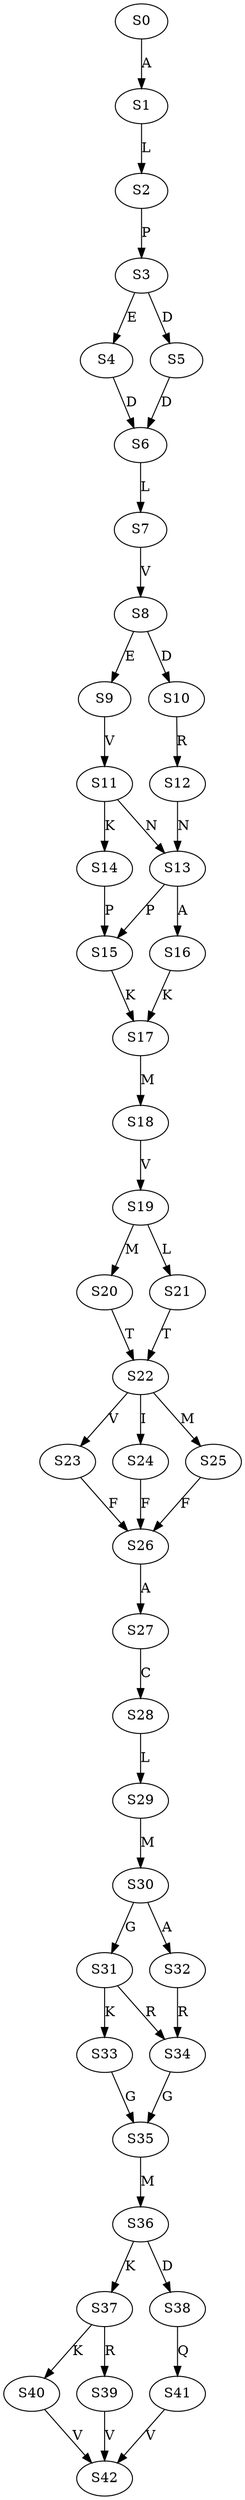 strict digraph  {
	S0 -> S1 [ label = A ];
	S1 -> S2 [ label = L ];
	S2 -> S3 [ label = P ];
	S3 -> S4 [ label = E ];
	S3 -> S5 [ label = D ];
	S4 -> S6 [ label = D ];
	S5 -> S6 [ label = D ];
	S6 -> S7 [ label = L ];
	S7 -> S8 [ label = V ];
	S8 -> S9 [ label = E ];
	S8 -> S10 [ label = D ];
	S9 -> S11 [ label = V ];
	S10 -> S12 [ label = R ];
	S11 -> S13 [ label = N ];
	S11 -> S14 [ label = K ];
	S12 -> S13 [ label = N ];
	S13 -> S15 [ label = P ];
	S13 -> S16 [ label = A ];
	S14 -> S15 [ label = P ];
	S15 -> S17 [ label = K ];
	S16 -> S17 [ label = K ];
	S17 -> S18 [ label = M ];
	S18 -> S19 [ label = V ];
	S19 -> S20 [ label = M ];
	S19 -> S21 [ label = L ];
	S20 -> S22 [ label = T ];
	S21 -> S22 [ label = T ];
	S22 -> S23 [ label = V ];
	S22 -> S24 [ label = I ];
	S22 -> S25 [ label = M ];
	S23 -> S26 [ label = F ];
	S24 -> S26 [ label = F ];
	S25 -> S26 [ label = F ];
	S26 -> S27 [ label = A ];
	S27 -> S28 [ label = C ];
	S28 -> S29 [ label = L ];
	S29 -> S30 [ label = M ];
	S30 -> S31 [ label = G ];
	S30 -> S32 [ label = A ];
	S31 -> S33 [ label = K ];
	S31 -> S34 [ label = R ];
	S32 -> S34 [ label = R ];
	S33 -> S35 [ label = G ];
	S34 -> S35 [ label = G ];
	S35 -> S36 [ label = M ];
	S36 -> S37 [ label = K ];
	S36 -> S38 [ label = D ];
	S37 -> S39 [ label = R ];
	S37 -> S40 [ label = K ];
	S38 -> S41 [ label = Q ];
	S39 -> S42 [ label = V ];
	S40 -> S42 [ label = V ];
	S41 -> S42 [ label = V ];
}

